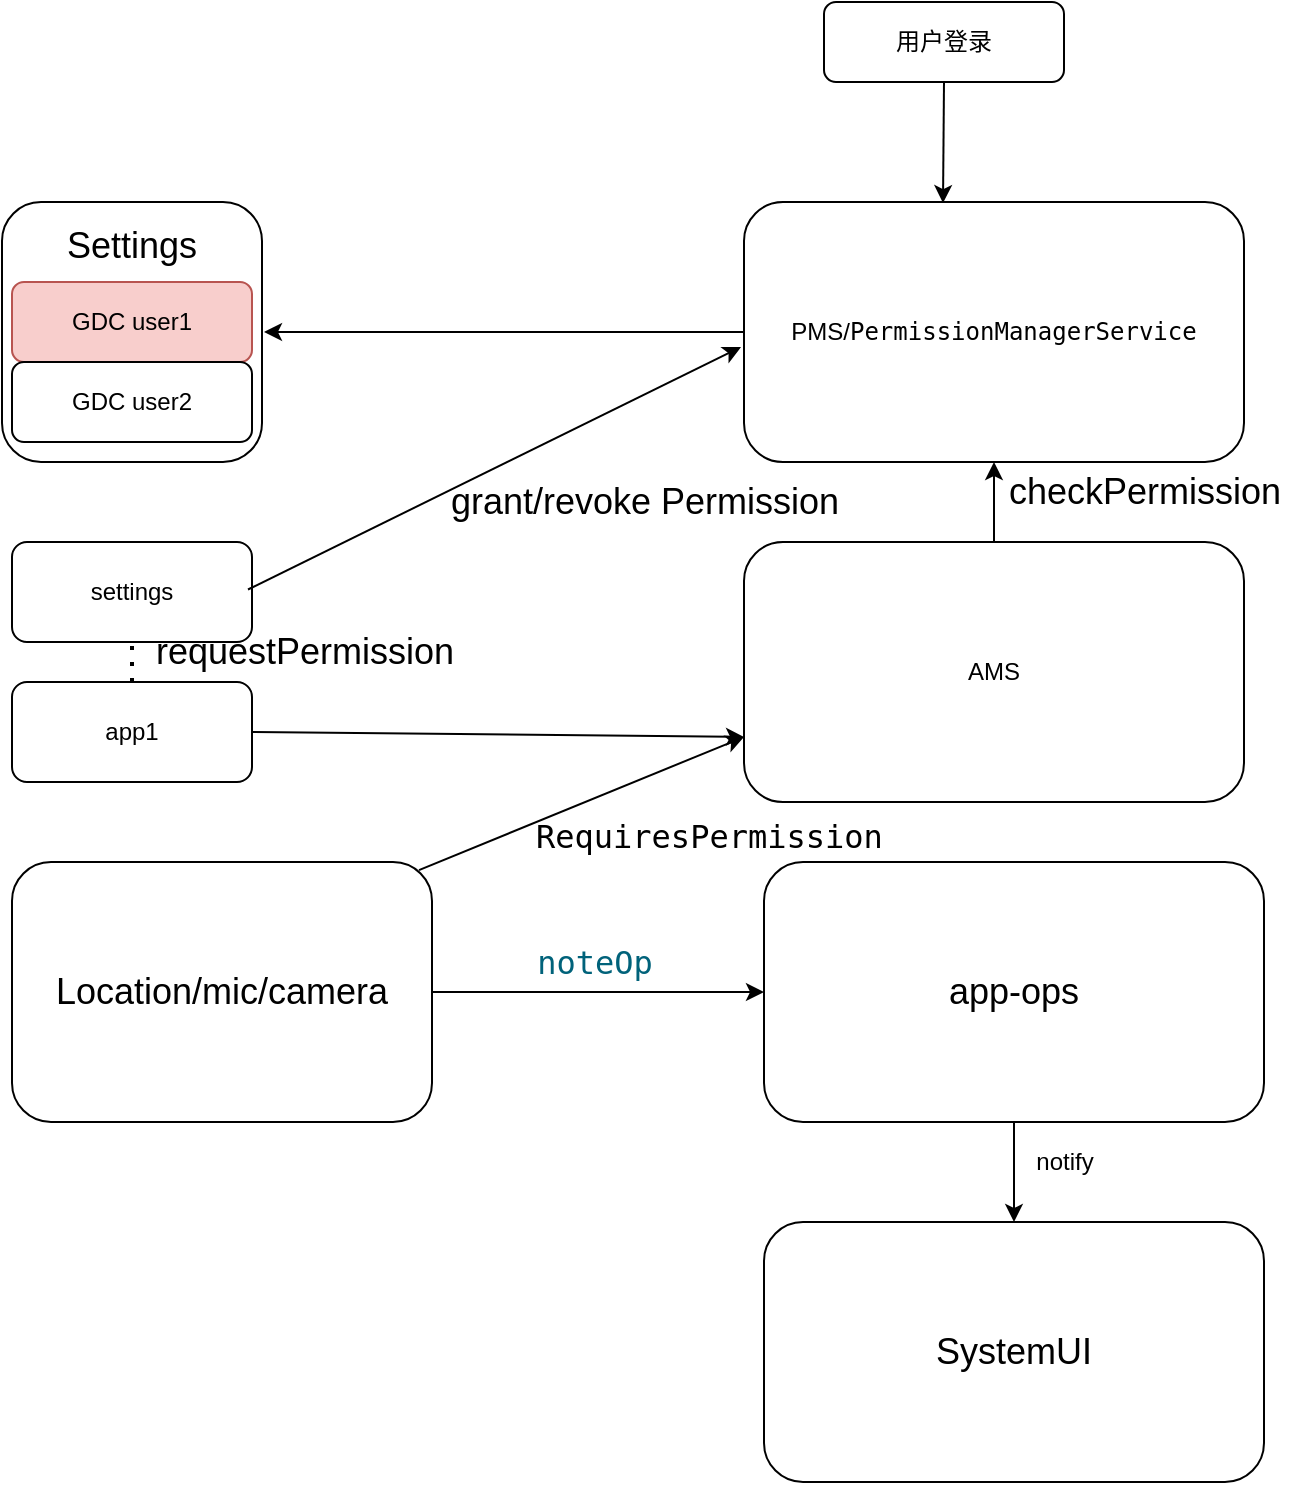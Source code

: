 <mxfile version="21.0.6" type="github">
  <diagram id="C5RBs43oDa-KdzZeNtuy" name="Page-1">
    <mxGraphModel dx="1391" dy="775" grid="1" gridSize="10" guides="1" tooltips="1" connect="1" arrows="1" fold="1" page="1" pageScale="1" pageWidth="827" pageHeight="1169" math="0" shadow="0">
      <root>
        <mxCell id="WIyWlLk6GJQsqaUBKTNV-0" />
        <mxCell id="WIyWlLk6GJQsqaUBKTNV-1" parent="WIyWlLk6GJQsqaUBKTNV-0" />
        <mxCell id="WIyWlLk6GJQsqaUBKTNV-3" value="&lt;font style=&quot;font-size: 12px&quot;&gt;PMS/&lt;span style=&quot;background-color: rgb(255 , 255 , 255) ; font-family: &amp;#34;jetbrains mono&amp;#34; , monospace&quot;&gt;PermissionManagerService&lt;/span&gt;&lt;/font&gt;" style="rounded=1;whiteSpace=wrap;html=1;fontSize=12;glass=0;strokeWidth=1;shadow=0;" parent="WIyWlLk6GJQsqaUBKTNV-1" vertex="1">
          <mxGeometry x="520" y="230" width="250" height="130" as="geometry" />
        </mxCell>
        <mxCell id="WIyWlLk6GJQsqaUBKTNV-7" value="app1" style="rounded=1;whiteSpace=wrap;html=1;fontSize=12;glass=0;strokeWidth=1;shadow=0;" parent="WIyWlLk6GJQsqaUBKTNV-1" vertex="1">
          <mxGeometry x="154" y="470" width="120" height="50" as="geometry" />
        </mxCell>
        <mxCell id="WIyWlLk6GJQsqaUBKTNV-12" value="用户登录" style="rounded=1;whiteSpace=wrap;html=1;fontSize=12;glass=0;strokeWidth=1;shadow=0;" parent="WIyWlLk6GJQsqaUBKTNV-1" vertex="1">
          <mxGeometry x="560" y="130" width="120" height="40" as="geometry" />
        </mxCell>
        <mxCell id="FSKO9tNue7BpNNd8BNBm-1" value="&lt;font style=&quot;font-size: 18px&quot;&gt;Settings&lt;br&gt;&lt;br&gt;&lt;br&gt;&lt;br&gt;&lt;br&gt;&lt;/font&gt;" style="rounded=1;whiteSpace=wrap;html=1;fontSize=12;glass=0;strokeWidth=1;shadow=0;" parent="WIyWlLk6GJQsqaUBKTNV-1" vertex="1">
          <mxGeometry x="149" y="230" width="130" height="130" as="geometry" />
        </mxCell>
        <mxCell id="FSKO9tNue7BpNNd8BNBm-2" value="&lt;font style=&quot;font-size: 18px&quot;&gt;SystemUI&lt;/font&gt;" style="rounded=1;whiteSpace=wrap;html=1;fontSize=12;glass=0;strokeWidth=1;shadow=0;" parent="WIyWlLk6GJQsqaUBKTNV-1" vertex="1">
          <mxGeometry x="530" y="740" width="250" height="130" as="geometry" />
        </mxCell>
        <mxCell id="FSKO9tNue7BpNNd8BNBm-3" value="&lt;font style=&quot;font-size: 18px&quot;&gt;app-ops&lt;/font&gt;" style="rounded=1;whiteSpace=wrap;html=1;fontSize=12;glass=0;strokeWidth=1;shadow=0;" parent="WIyWlLk6GJQsqaUBKTNV-1" vertex="1">
          <mxGeometry x="530" y="560" width="250" height="130" as="geometry" />
        </mxCell>
        <mxCell id="FSKO9tNue7BpNNd8BNBm-5" value="GDC user1" style="rounded=1;whiteSpace=wrap;html=1;fontSize=12;glass=0;strokeWidth=1;shadow=0;fillColor=#f8cecc;strokeColor=#b85450;" parent="WIyWlLk6GJQsqaUBKTNV-1" vertex="1">
          <mxGeometry x="154" y="270" width="120" height="40" as="geometry" />
        </mxCell>
        <mxCell id="FSKO9tNue7BpNNd8BNBm-6" value="GDC user2" style="rounded=1;whiteSpace=wrap;html=1;fontSize=12;glass=0;strokeWidth=1;shadow=0;" parent="WIyWlLk6GJQsqaUBKTNV-1" vertex="1">
          <mxGeometry x="154" y="310" width="120" height="40" as="geometry" />
        </mxCell>
        <mxCell id="FSKO9tNue7BpNNd8BNBm-8" value="AMS" style="rounded=1;whiteSpace=wrap;html=1;fontSize=12;glass=0;strokeWidth=1;shadow=0;" parent="WIyWlLk6GJQsqaUBKTNV-1" vertex="1">
          <mxGeometry x="520" y="400" width="250" height="130" as="geometry" />
        </mxCell>
        <mxCell id="FSKO9tNue7BpNNd8BNBm-28" value="" style="endArrow=classic;html=1;rounded=0;fontSize=12;exitX=0.5;exitY=1;exitDx=0;exitDy=0;entryX=0.5;entryY=0;entryDx=0;entryDy=0;" parent="WIyWlLk6GJQsqaUBKTNV-1" source="FSKO9tNue7BpNNd8BNBm-3" target="FSKO9tNue7BpNNd8BNBm-2" edge="1">
          <mxGeometry width="50" height="50" relative="1" as="geometry">
            <mxPoint x="660" y="760" as="sourcePoint" />
            <mxPoint x="710" y="710" as="targetPoint" />
          </mxGeometry>
        </mxCell>
        <mxCell id="FSKO9tNue7BpNNd8BNBm-29" value="notify" style="text;html=1;align=center;verticalAlign=middle;resizable=0;points=[];autosize=1;strokeColor=none;fillColor=none;fontSize=12;" parent="WIyWlLk6GJQsqaUBKTNV-1" vertex="1">
          <mxGeometry x="660" y="700" width="40" height="20" as="geometry" />
        </mxCell>
        <mxCell id="FSKO9tNue7BpNNd8BNBm-38" value="&lt;font style=&quot;font-size: 18px&quot;&gt;Location/mic/camera&lt;/font&gt;" style="rounded=1;whiteSpace=wrap;html=1;fontSize=12;glass=0;strokeWidth=1;shadow=0;" parent="WIyWlLk6GJQsqaUBKTNV-1" vertex="1">
          <mxGeometry x="154" y="560" width="210" height="130" as="geometry" />
        </mxCell>
        <mxCell id="FSKO9tNue7BpNNd8BNBm-39" value="&lt;pre style=&quot;background-color: #ffffff ; color: #080808 ; font-family: &amp;#34;jetbrains mono&amp;#34; , monospace ; font-size: 12.0pt&quot;&gt;&lt;span style=&quot;color: #00627a&quot;&gt;noteOp&lt;/span&gt;&lt;/pre&gt;" style="text;html=1;align=center;verticalAlign=middle;resizable=0;points=[];autosize=1;strokeColor=none;fillColor=none;fontSize=10;" parent="WIyWlLk6GJQsqaUBKTNV-1" vertex="1">
          <mxGeometry x="410" y="585" width="70" height="50" as="geometry" />
        </mxCell>
        <mxCell id="FSKO9tNue7BpNNd8BNBm-40" value="" style="endArrow=classic;html=1;rounded=0;fontSize=18;exitX=1;exitY=0.5;exitDx=0;exitDy=0;entryX=0;entryY=0.5;entryDx=0;entryDy=0;" parent="WIyWlLk6GJQsqaUBKTNV-1" source="FSKO9tNue7BpNNd8BNBm-38" target="FSKO9tNue7BpNNd8BNBm-3" edge="1">
          <mxGeometry width="50" height="50" relative="1" as="geometry">
            <mxPoint x="390" y="440" as="sourcePoint" />
            <mxPoint x="440" y="390" as="targetPoint" />
          </mxGeometry>
        </mxCell>
        <mxCell id="FSKO9tNue7BpNNd8BNBm-41" value="&lt;pre style=&quot;background-color: rgb(255, 255, 255); font-family: &amp;quot;jetbrains mono&amp;quot;, monospace; font-size: 12pt;&quot;&gt;RequiresPermission&lt;/pre&gt;" style="text;whiteSpace=wrap;html=1;fontSize=18;" parent="WIyWlLk6GJQsqaUBKTNV-1" vertex="1">
          <mxGeometry x="414" y="515" width="130" height="70" as="geometry" />
        </mxCell>
        <mxCell id="FSKO9tNue7BpNNd8BNBm-42" value="" style="endArrow=classic;html=1;rounded=0;fontSize=18;exitX=0.969;exitY=0.031;exitDx=0;exitDy=0;entryX=0;entryY=0.75;entryDx=0;entryDy=0;exitPerimeter=0;" parent="WIyWlLk6GJQsqaUBKTNV-1" source="FSKO9tNue7BpNNd8BNBm-38" target="FSKO9tNue7BpNNd8BNBm-8" edge="1">
          <mxGeometry width="50" height="50" relative="1" as="geometry">
            <mxPoint x="390" y="410" as="sourcePoint" />
            <mxPoint x="440" y="360" as="targetPoint" />
            <Array as="points" />
          </mxGeometry>
        </mxCell>
        <mxCell id="FSKO9tNue7BpNNd8BNBm-47" value="requestPermission" style="text;html=1;align=center;verticalAlign=middle;resizable=0;points=[];autosize=1;strokeColor=none;fillColor=none;fontSize=18;" parent="WIyWlLk6GJQsqaUBKTNV-1" vertex="1">
          <mxGeometry x="220" y="440" width="160" height="30" as="geometry" />
        </mxCell>
        <mxCell id="x7qGkjOycBYHApKJARPl-1" value="" style="endArrow=classic;html=1;rounded=0;entryX=0.406;entryY=0.004;entryDx=0;entryDy=0;entryPerimeter=0;exitX=0.5;exitY=1;exitDx=0;exitDy=0;" parent="WIyWlLk6GJQsqaUBKTNV-1" source="WIyWlLk6GJQsqaUBKTNV-12" edge="1">
          <mxGeometry width="50" height="50" relative="1" as="geometry">
            <mxPoint x="618" y="170" as="sourcePoint" />
            <mxPoint x="619.5" y="230.52" as="targetPoint" />
          </mxGeometry>
        </mxCell>
        <mxCell id="x7qGkjOycBYHApKJARPl-2" value="" style="endArrow=classic;html=1;rounded=0;exitX=0;exitY=0.5;exitDx=0;exitDy=0;" parent="WIyWlLk6GJQsqaUBKTNV-1" source="WIyWlLk6GJQsqaUBKTNV-3" edge="1">
          <mxGeometry width="50" height="50" relative="1" as="geometry">
            <mxPoint x="390" y="440" as="sourcePoint" />
            <mxPoint x="280" y="295" as="targetPoint" />
          </mxGeometry>
        </mxCell>
        <mxCell id="x7qGkjOycBYHApKJARPl-3" value="" style="endArrow=classic;html=1;rounded=0;entryX=0;entryY=0.75;entryDx=0;entryDy=0;exitX=1;exitY=0.5;exitDx=0;exitDy=0;" parent="WIyWlLk6GJQsqaUBKTNV-1" source="WIyWlLk6GJQsqaUBKTNV-7" target="FSKO9tNue7BpNNd8BNBm-8" edge="1">
          <mxGeometry width="50" height="50" relative="1" as="geometry">
            <mxPoint x="280" y="420" as="sourcePoint" />
            <mxPoint x="440" y="390" as="targetPoint" />
          </mxGeometry>
        </mxCell>
        <mxCell id="x7qGkjOycBYHApKJARPl-4" value="" style="endArrow=classic;html=1;rounded=0;exitX=0.5;exitY=0;exitDx=0;exitDy=0;entryX=0.5;entryY=1;entryDx=0;entryDy=0;" parent="WIyWlLk6GJQsqaUBKTNV-1" source="FSKO9tNue7BpNNd8BNBm-8" target="WIyWlLk6GJQsqaUBKTNV-3" edge="1">
          <mxGeometry width="50" height="50" relative="1" as="geometry">
            <mxPoint x="390" y="440" as="sourcePoint" />
            <mxPoint x="440" y="390" as="targetPoint" />
          </mxGeometry>
        </mxCell>
        <mxCell id="x7qGkjOycBYHApKJARPl-5" value="settings" style="rounded=1;whiteSpace=wrap;html=1;fontSize=12;glass=0;strokeWidth=1;shadow=0;" parent="WIyWlLk6GJQsqaUBKTNV-1" vertex="1">
          <mxGeometry x="154" y="400" width="120" height="50" as="geometry" />
        </mxCell>
        <mxCell id="x7qGkjOycBYHApKJARPl-6" value="" style="endArrow=none;dashed=1;html=1;dashPattern=1 3;strokeWidth=2;rounded=0;entryX=0.5;entryY=1;entryDx=0;entryDy=0;exitX=0.5;exitY=0;exitDx=0;exitDy=0;" parent="WIyWlLk6GJQsqaUBKTNV-1" source="WIyWlLk6GJQsqaUBKTNV-7" target="x7qGkjOycBYHApKJARPl-5" edge="1">
          <mxGeometry width="50" height="50" relative="1" as="geometry">
            <mxPoint x="390" y="490" as="sourcePoint" />
            <mxPoint x="440" y="440" as="targetPoint" />
          </mxGeometry>
        </mxCell>
        <mxCell id="x7qGkjOycBYHApKJARPl-8" value="" style="endArrow=classic;html=1;rounded=0;entryX=-0.006;entryY=0.558;entryDx=0;entryDy=0;exitX=1;exitY=0.5;exitDx=0;exitDy=0;entryPerimeter=0;" parent="WIyWlLk6GJQsqaUBKTNV-1" target="WIyWlLk6GJQsqaUBKTNV-3" edge="1">
          <mxGeometry width="50" height="50" relative="1" as="geometry">
            <mxPoint x="272" y="423.75" as="sourcePoint" />
            <mxPoint x="518" y="426.25" as="targetPoint" />
          </mxGeometry>
        </mxCell>
        <mxCell id="x7qGkjOycBYHApKJARPl-9" value="&lt;font style=&quot;font-size: 18px;&quot;&gt;grant/revoke Permission&lt;/font&gt;" style="text;html=1;align=center;verticalAlign=middle;resizable=0;points=[];autosize=1;strokeColor=none;fillColor=none;fontSize=18;" parent="WIyWlLk6GJQsqaUBKTNV-1" vertex="1">
          <mxGeometry x="360" y="360" width="220" height="40" as="geometry" />
        </mxCell>
        <mxCell id="x7qGkjOycBYHApKJARPl-10" value="checkPermission" style="text;html=1;align=center;verticalAlign=middle;resizable=0;points=[];autosize=1;strokeColor=none;fillColor=none;fontSize=18;" parent="WIyWlLk6GJQsqaUBKTNV-1" vertex="1">
          <mxGeometry x="640" y="355" width="160" height="40" as="geometry" />
        </mxCell>
      </root>
    </mxGraphModel>
  </diagram>
</mxfile>
